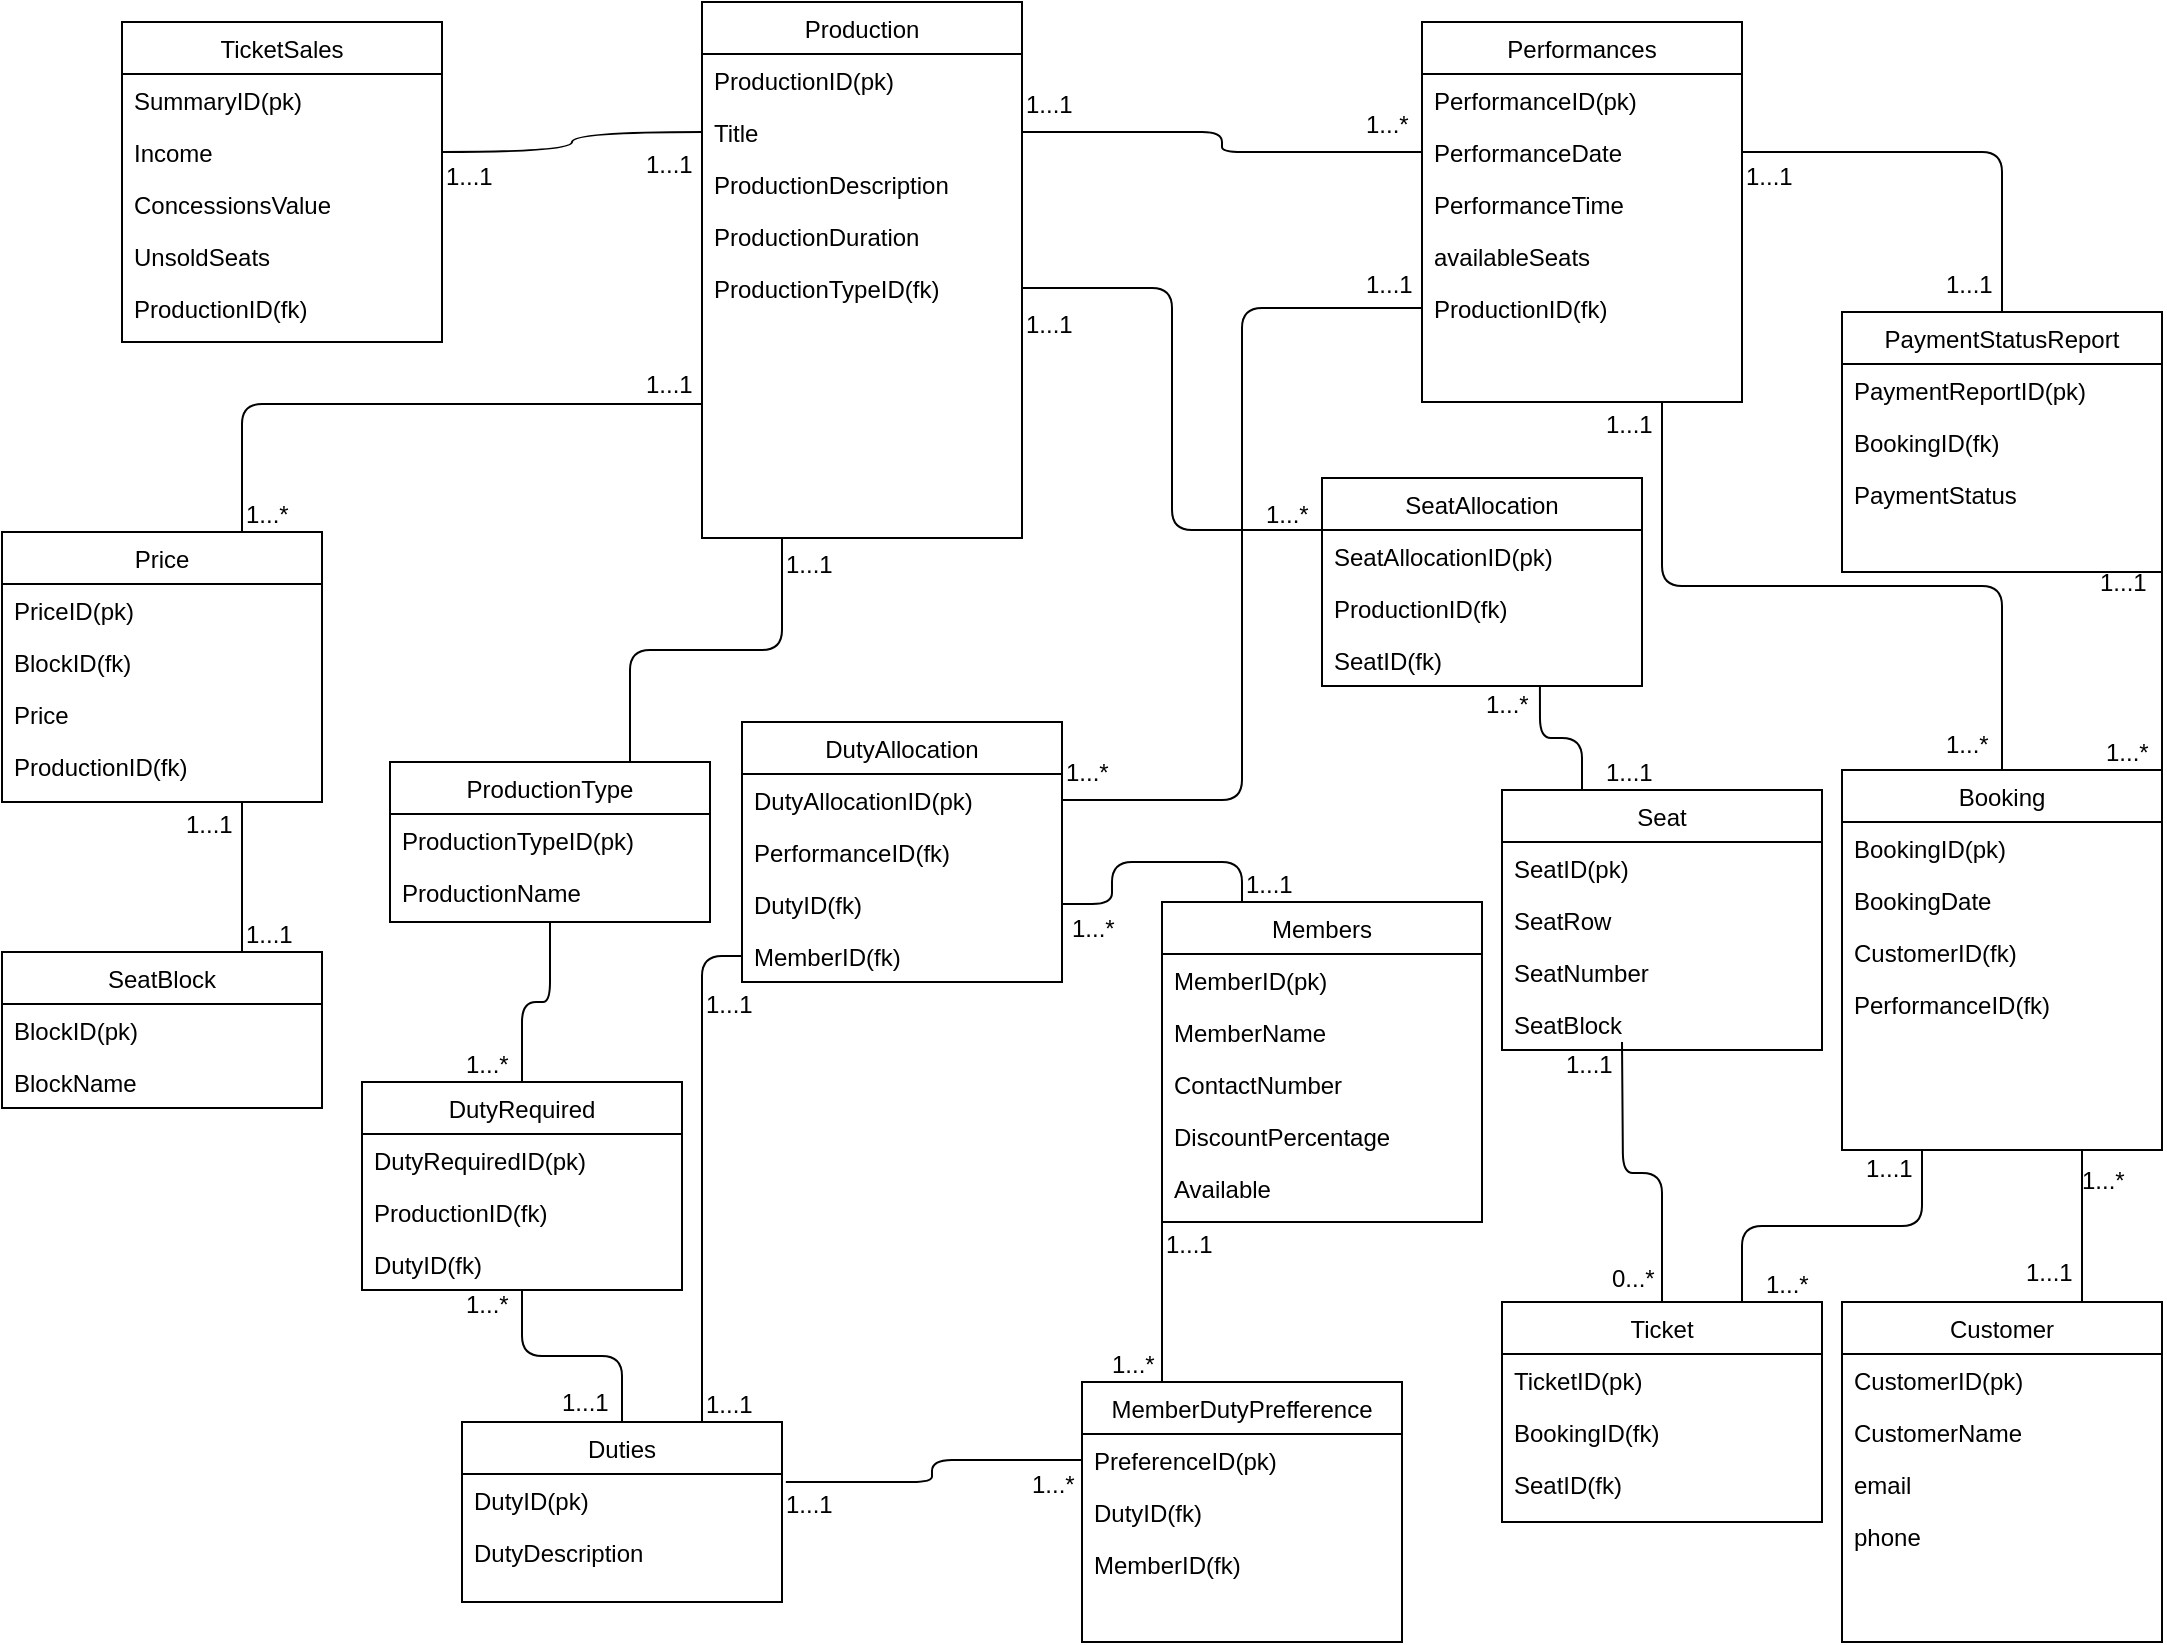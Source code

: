 <mxfile version="25.0.3">
  <diagram id="C5RBs43oDa-KdzZeNtuy" name="Page-1">
    <mxGraphModel dx="1426" dy="783" grid="1" gridSize="10" guides="1" tooltips="1" connect="1" arrows="1" fold="1" page="1" pageScale="1" pageWidth="827" pageHeight="1169" math="0" shadow="0">
      <root>
        <mxCell id="WIyWlLk6GJQsqaUBKTNV-0" />
        <mxCell id="WIyWlLk6GJQsqaUBKTNV-1" parent="WIyWlLk6GJQsqaUBKTNV-0" />
        <mxCell id="znNQXt6oiHb2Llr82gNU-51" value="Seat" style="swimlane;fontStyle=0;align=center;verticalAlign=top;childLayout=stackLayout;horizontal=1;startSize=26;horizontalStack=0;resizeParent=1;resizeLast=0;collapsible=1;marginBottom=0;rounded=0;shadow=0;strokeWidth=1;" parent="WIyWlLk6GJQsqaUBKTNV-1" vertex="1">
          <mxGeometry x="970" y="464" width="160" height="130" as="geometry">
            <mxRectangle x="130" y="380" width="160" height="26" as="alternateBounds" />
          </mxGeometry>
        </mxCell>
        <mxCell id="znNQXt6oiHb2Llr82gNU-52" value="SeatID(pk)" style="text;align=left;verticalAlign=top;spacingLeft=4;spacingRight=4;overflow=hidden;rotatable=0;points=[[0,0.5],[1,0.5]];portConstraint=eastwest;" parent="znNQXt6oiHb2Llr82gNU-51" vertex="1">
          <mxGeometry y="26" width="160" height="26" as="geometry" />
        </mxCell>
        <mxCell id="znNQXt6oiHb2Llr82gNU-53" value="SeatRow" style="text;align=left;verticalAlign=top;spacingLeft=4;spacingRight=4;overflow=hidden;rotatable=0;points=[[0,0.5],[1,0.5]];portConstraint=eastwest;rounded=0;shadow=0;html=0;" parent="znNQXt6oiHb2Llr82gNU-51" vertex="1">
          <mxGeometry y="52" width="160" height="26" as="geometry" />
        </mxCell>
        <mxCell id="znNQXt6oiHb2Llr82gNU-54" value="SeatNumber" style="text;align=left;verticalAlign=top;spacingLeft=4;spacingRight=4;overflow=hidden;rotatable=0;points=[[0,0.5],[1,0.5]];portConstraint=eastwest;rounded=0;shadow=0;html=0;" parent="znNQXt6oiHb2Llr82gNU-51" vertex="1">
          <mxGeometry y="78" width="160" height="26" as="geometry" />
        </mxCell>
        <mxCell id="FNTynwL7D7JjEhf0KSwz-165" value="SeatBlock" style="text;align=left;verticalAlign=top;spacingLeft=4;spacingRight=4;overflow=hidden;rotatable=0;points=[[0,0.5],[1,0.5]];portConstraint=eastwest;rounded=0;shadow=0;html=0;" parent="znNQXt6oiHb2Llr82gNU-51" vertex="1">
          <mxGeometry y="104" width="160" height="26" as="geometry" />
        </mxCell>
        <mxCell id="FNTynwL7D7JjEhf0KSwz-151" style="edgeStyle=orthogonalEdgeStyle;rounded=1;orthogonalLoop=1;jettySize=auto;html=1;exitX=1;exitY=0;exitDx=0;exitDy=0;entryX=1;entryY=1;entryDx=0;entryDy=0;curved=0;endArrow=none;endFill=0;" parent="WIyWlLk6GJQsqaUBKTNV-1" source="zkfFHV4jXpPFQw0GAbJ--13" target="FNTynwL7D7JjEhf0KSwz-131" edge="1">
          <mxGeometry relative="1" as="geometry" />
        </mxCell>
        <mxCell id="zkfFHV4jXpPFQw0GAbJ--13" value="Booking" style="swimlane;fontStyle=0;align=center;verticalAlign=top;childLayout=stackLayout;horizontal=1;startSize=26;horizontalStack=0;resizeParent=1;resizeLast=0;collapsible=1;marginBottom=0;rounded=0;shadow=0;strokeWidth=1;" parent="WIyWlLk6GJQsqaUBKTNV-1" vertex="1">
          <mxGeometry x="1140" y="454" width="160" height="190" as="geometry">
            <mxRectangle x="340" y="380" width="170" height="26" as="alternateBounds" />
          </mxGeometry>
        </mxCell>
        <mxCell id="zkfFHV4jXpPFQw0GAbJ--14" value="BookingID(pk)" style="text;align=left;verticalAlign=top;spacingLeft=4;spacingRight=4;overflow=hidden;rotatable=0;points=[[0,0.5],[1,0.5]];portConstraint=eastwest;" parent="zkfFHV4jXpPFQw0GAbJ--13" vertex="1">
          <mxGeometry y="26" width="160" height="26" as="geometry" />
        </mxCell>
        <mxCell id="znNQXt6oiHb2Llr82gNU-12" value="BookingDate" style="text;align=left;verticalAlign=top;spacingLeft=4;spacingRight=4;overflow=hidden;rotatable=0;points=[[0,0.5],[1,0.5]];portConstraint=eastwest;" parent="zkfFHV4jXpPFQw0GAbJ--13" vertex="1">
          <mxGeometry y="52" width="160" height="26" as="geometry" />
        </mxCell>
        <mxCell id="FNTynwL7D7JjEhf0KSwz-19" value="CustomerID(fk)" style="text;align=left;verticalAlign=top;spacingLeft=4;spacingRight=4;overflow=hidden;rotatable=0;points=[[0,0.5],[1,0.5]];portConstraint=eastwest;" parent="zkfFHV4jXpPFQw0GAbJ--13" vertex="1">
          <mxGeometry y="78" width="160" height="26" as="geometry" />
        </mxCell>
        <mxCell id="FNTynwL7D7JjEhf0KSwz-22" value="PerformanceID(fk)" style="text;align=left;verticalAlign=top;spacingLeft=4;spacingRight=4;overflow=hidden;rotatable=0;points=[[0,0.5],[1,0.5]];portConstraint=eastwest;" parent="zkfFHV4jXpPFQw0GAbJ--13" vertex="1">
          <mxGeometry y="104" width="160" height="26" as="geometry" />
        </mxCell>
        <mxCell id="zkfFHV4jXpPFQw0GAbJ--17" value="Production" style="swimlane;fontStyle=0;align=center;verticalAlign=top;childLayout=stackLayout;horizontal=1;startSize=26;horizontalStack=0;resizeParent=1;resizeLast=0;collapsible=1;marginBottom=0;rounded=0;shadow=0;strokeWidth=1;" parent="WIyWlLk6GJQsqaUBKTNV-1" vertex="1">
          <mxGeometry x="570" y="70" width="160" height="268" as="geometry">
            <mxRectangle x="550" y="140" width="160" height="26" as="alternateBounds" />
          </mxGeometry>
        </mxCell>
        <mxCell id="zkfFHV4jXpPFQw0GAbJ--18" value="ProductionID(pk)" style="text;align=left;verticalAlign=top;spacingLeft=4;spacingRight=4;overflow=hidden;rotatable=0;points=[[0,0.5],[1,0.5]];portConstraint=eastwest;" parent="zkfFHV4jXpPFQw0GAbJ--17" vertex="1">
          <mxGeometry y="26" width="160" height="26" as="geometry" />
        </mxCell>
        <mxCell id="zkfFHV4jXpPFQw0GAbJ--19" value="Title" style="text;align=left;verticalAlign=top;spacingLeft=4;spacingRight=4;overflow=hidden;rotatable=0;points=[[0,0.5],[1,0.5]];portConstraint=eastwest;rounded=0;shadow=0;html=0;" parent="zkfFHV4jXpPFQw0GAbJ--17" vertex="1">
          <mxGeometry y="52" width="160" height="26" as="geometry" />
        </mxCell>
        <mxCell id="zkfFHV4jXpPFQw0GAbJ--21" value="ProductionDescription" style="text;align=left;verticalAlign=top;spacingLeft=4;spacingRight=4;overflow=hidden;rotatable=0;points=[[0,0.5],[1,0.5]];portConstraint=eastwest;rounded=0;shadow=0;html=0;" parent="zkfFHV4jXpPFQw0GAbJ--17" vertex="1">
          <mxGeometry y="78" width="160" height="26" as="geometry" />
        </mxCell>
        <mxCell id="zkfFHV4jXpPFQw0GAbJ--22" value="ProductionDuration" style="text;align=left;verticalAlign=top;spacingLeft=4;spacingRight=4;overflow=hidden;rotatable=0;points=[[0,0.5],[1,0.5]];portConstraint=eastwest;rounded=0;shadow=0;html=0;" parent="zkfFHV4jXpPFQw0GAbJ--17" vertex="1">
          <mxGeometry y="104" width="160" height="26" as="geometry" />
        </mxCell>
        <mxCell id="ti9lxB1Ob0P78j63-BCw-30" value="ProductionTypeID(fk)" style="text;align=left;verticalAlign=top;spacingLeft=4;spacingRight=4;overflow=hidden;rotatable=0;points=[[0,0.5],[1,0.5]];portConstraint=eastwest;rounded=0;shadow=0;html=0;" parent="zkfFHV4jXpPFQw0GAbJ--17" vertex="1">
          <mxGeometry y="130" width="160" height="26" as="geometry" />
        </mxCell>
        <mxCell id="FNTynwL7D7JjEhf0KSwz-91" style="edgeStyle=orthogonalEdgeStyle;rounded=1;orthogonalLoop=1;jettySize=auto;html=1;exitX=0.75;exitY=1;exitDx=0;exitDy=0;entryX=0.5;entryY=0;entryDx=0;entryDy=0;curved=0;endArrow=none;endFill=0;" parent="WIyWlLk6GJQsqaUBKTNV-1" source="znNQXt6oiHb2Llr82gNU-1" target="zkfFHV4jXpPFQw0GAbJ--13" edge="1">
          <mxGeometry relative="1" as="geometry" />
        </mxCell>
        <mxCell id="znNQXt6oiHb2Llr82gNU-1" value="Performances" style="swimlane;fontStyle=0;align=center;verticalAlign=top;childLayout=stackLayout;horizontal=1;startSize=26;horizontalStack=0;resizeParent=1;resizeLast=0;collapsible=1;marginBottom=0;rounded=0;shadow=0;strokeWidth=1;" parent="WIyWlLk6GJQsqaUBKTNV-1" vertex="1">
          <mxGeometry x="930" y="80" width="160" height="190" as="geometry">
            <mxRectangle x="550" y="140" width="160" height="26" as="alternateBounds" />
          </mxGeometry>
        </mxCell>
        <mxCell id="znNQXt6oiHb2Llr82gNU-2" value="PerformanceID(pk)" style="text;align=left;verticalAlign=top;spacingLeft=4;spacingRight=4;overflow=hidden;rotatable=0;points=[[0,0.5],[1,0.5]];portConstraint=eastwest;" parent="znNQXt6oiHb2Llr82gNU-1" vertex="1">
          <mxGeometry y="26" width="160" height="26" as="geometry" />
        </mxCell>
        <mxCell id="znNQXt6oiHb2Llr82gNU-3" value="PerformanceDate" style="text;align=left;verticalAlign=top;spacingLeft=4;spacingRight=4;overflow=hidden;rotatable=0;points=[[0,0.5],[1,0.5]];portConstraint=eastwest;rounded=0;shadow=0;html=0;" parent="znNQXt6oiHb2Llr82gNU-1" vertex="1">
          <mxGeometry y="52" width="160" height="26" as="geometry" />
        </mxCell>
        <mxCell id="znNQXt6oiHb2Llr82gNU-4" value="PerformanceTime" style="text;align=left;verticalAlign=top;spacingLeft=4;spacingRight=4;overflow=hidden;rotatable=0;points=[[0,0.5],[1,0.5]];portConstraint=eastwest;rounded=0;shadow=0;html=0;" parent="znNQXt6oiHb2Llr82gNU-1" vertex="1">
          <mxGeometry y="78" width="160" height="26" as="geometry" />
        </mxCell>
        <mxCell id="znNQXt6oiHb2Llr82gNU-5" value="availableSeats" style="text;align=left;verticalAlign=top;spacingLeft=4;spacingRight=4;overflow=hidden;rotatable=0;points=[[0,0.5],[1,0.5]];portConstraint=eastwest;rounded=0;shadow=0;html=0;" parent="znNQXt6oiHb2Llr82gNU-1" vertex="1">
          <mxGeometry y="104" width="160" height="26" as="geometry" />
        </mxCell>
        <mxCell id="FNTynwL7D7JjEhf0KSwz-23" value="ProductionID(fk)" style="text;align=left;verticalAlign=top;spacingLeft=4;spacingRight=4;overflow=hidden;rotatable=0;points=[[0,0.5],[1,0.5]];portConstraint=eastwest;rounded=0;shadow=0;html=0;" parent="znNQXt6oiHb2Llr82gNU-1" vertex="1">
          <mxGeometry y="130" width="160" height="26" as="geometry" />
        </mxCell>
        <mxCell id="znNQXt6oiHb2Llr82gNU-46" style="edgeStyle=orthogonalEdgeStyle;rounded=1;orthogonalLoop=1;jettySize=auto;html=1;exitX=1;exitY=0.5;exitDx=0;exitDy=0;entryX=0;entryY=0.5;entryDx=0;entryDy=0;curved=0;shadow=0;endArrow=none;endFill=0;" parent="WIyWlLk6GJQsqaUBKTNV-1" source="zkfFHV4jXpPFQw0GAbJ--19" target="znNQXt6oiHb2Llr82gNU-3" edge="1">
          <mxGeometry relative="1" as="geometry" />
        </mxCell>
        <mxCell id="znNQXt6oiHb2Llr82gNU-47" value="1...1" style="resizable=0;align=left;verticalAlign=bottom;labelBackgroundColor=none;fontSize=12;" parent="WIyWlLk6GJQsqaUBKTNV-1" connectable="0" vertex="1">
          <mxGeometry x="730.0" y="129.996" as="geometry" />
        </mxCell>
        <mxCell id="znNQXt6oiHb2Llr82gNU-48" value="1...*" style="resizable=0;align=left;verticalAlign=bottom;labelBackgroundColor=none;fontSize=12;" parent="WIyWlLk6GJQsqaUBKTNV-1" connectable="0" vertex="1">
          <mxGeometry x="900.0" y="139.996" as="geometry" />
        </mxCell>
        <mxCell id="znNQXt6oiHb2Llr82gNU-65" value="1...*" style="resizable=0;align=left;verticalAlign=bottom;labelBackgroundColor=none;fontSize=12;" parent="WIyWlLk6GJQsqaUBKTNV-1" connectable="0" vertex="1">
          <mxGeometry x="1190" y="449.999" as="geometry" />
        </mxCell>
        <mxCell id="znNQXt6oiHb2Llr82gNU-66" value="1...1" style="resizable=0;align=left;verticalAlign=bottom;labelBackgroundColor=none;fontSize=12;" parent="WIyWlLk6GJQsqaUBKTNV-1" connectable="0" vertex="1">
          <mxGeometry x="1020" y="289.999" as="geometry" />
        </mxCell>
        <mxCell id="FNTynwL7D7JjEhf0KSwz-107" style="edgeStyle=orthogonalEdgeStyle;rounded=1;orthogonalLoop=1;jettySize=auto;html=1;exitX=0.5;exitY=0;exitDx=0;exitDy=0;entryX=0.5;entryY=1;entryDx=0;entryDy=0;curved=0;endArrow=none;endFill=0;" parent="WIyWlLk6GJQsqaUBKTNV-1" source="FNTynwL7D7JjEhf0KSwz-0" target="FNTynwL7D7JjEhf0KSwz-102" edge="1">
          <mxGeometry relative="1" as="geometry" />
        </mxCell>
        <mxCell id="ti9lxB1Ob0P78j63-BCw-43" style="edgeStyle=orthogonalEdgeStyle;rounded=1;orthogonalLoop=1;jettySize=auto;html=1;exitX=0.75;exitY=0;exitDx=0;exitDy=0;curved=0;endArrow=none;endFill=0;" parent="WIyWlLk6GJQsqaUBKTNV-1" source="FNTynwL7D7JjEhf0KSwz-0" target="FNTynwL7D7JjEhf0KSwz-128" edge="1">
          <mxGeometry relative="1" as="geometry" />
        </mxCell>
        <mxCell id="FNTynwL7D7JjEhf0KSwz-0" value="Duties" style="swimlane;fontStyle=0;align=center;verticalAlign=top;childLayout=stackLayout;horizontal=1;startSize=26;horizontalStack=0;resizeParent=1;resizeLast=0;collapsible=1;marginBottom=0;rounded=0;shadow=0;strokeWidth=1;" parent="WIyWlLk6GJQsqaUBKTNV-1" vertex="1">
          <mxGeometry x="450" y="780" width="160" height="90" as="geometry">
            <mxRectangle x="130" y="380" width="160" height="26" as="alternateBounds" />
          </mxGeometry>
        </mxCell>
        <mxCell id="FNTynwL7D7JjEhf0KSwz-1" value="DutyID(pk)" style="text;align=left;verticalAlign=top;spacingLeft=4;spacingRight=4;overflow=hidden;rotatable=0;points=[[0,0.5],[1,0.5]];portConstraint=eastwest;" parent="FNTynwL7D7JjEhf0KSwz-0" vertex="1">
          <mxGeometry y="26" width="160" height="26" as="geometry" />
        </mxCell>
        <mxCell id="FNTynwL7D7JjEhf0KSwz-2" value="DutyDescription" style="text;align=left;verticalAlign=top;spacingLeft=4;spacingRight=4;overflow=hidden;rotatable=0;points=[[0,0.5],[1,0.5]];portConstraint=eastwest;rounded=0;shadow=0;html=0;" parent="FNTynwL7D7JjEhf0KSwz-0" vertex="1">
          <mxGeometry y="52" width="160" height="26" as="geometry" />
        </mxCell>
        <mxCell id="FNTynwL7D7JjEhf0KSwz-8" value="TicketSales" style="swimlane;fontStyle=0;align=center;verticalAlign=top;childLayout=stackLayout;horizontal=1;startSize=26;horizontalStack=0;resizeParent=1;resizeLast=0;collapsible=1;marginBottom=0;rounded=0;shadow=0;strokeWidth=1;" parent="WIyWlLk6GJQsqaUBKTNV-1" vertex="1">
          <mxGeometry x="280" y="80" width="160" height="160" as="geometry">
            <mxRectangle x="130" y="380" width="160" height="26" as="alternateBounds" />
          </mxGeometry>
        </mxCell>
        <mxCell id="FNTynwL7D7JjEhf0KSwz-9" value="SummaryID(pk)" style="text;align=left;verticalAlign=top;spacingLeft=4;spacingRight=4;overflow=hidden;rotatable=0;points=[[0,0.5],[1,0.5]];portConstraint=eastwest;" parent="FNTynwL7D7JjEhf0KSwz-8" vertex="1">
          <mxGeometry y="26" width="160" height="26" as="geometry" />
        </mxCell>
        <mxCell id="FNTynwL7D7JjEhf0KSwz-10" value="Income" style="text;align=left;verticalAlign=top;spacingLeft=4;spacingRight=4;overflow=hidden;rotatable=0;points=[[0,0.5],[1,0.5]];portConstraint=eastwest;rounded=0;shadow=0;html=0;" parent="FNTynwL7D7JjEhf0KSwz-8" vertex="1">
          <mxGeometry y="52" width="160" height="26" as="geometry" />
        </mxCell>
        <mxCell id="FNTynwL7D7JjEhf0KSwz-11" value="ConcessionsValue" style="text;align=left;verticalAlign=top;spacingLeft=4;spacingRight=4;overflow=hidden;rotatable=0;points=[[0,0.5],[1,0.5]];portConstraint=eastwest;rounded=0;shadow=0;html=0;" parent="FNTynwL7D7JjEhf0KSwz-8" vertex="1">
          <mxGeometry y="78" width="160" height="26" as="geometry" />
        </mxCell>
        <mxCell id="FNTynwL7D7JjEhf0KSwz-12" value="UnsoldSeats" style="text;align=left;verticalAlign=top;spacingLeft=4;spacingRight=4;overflow=hidden;rotatable=0;points=[[0,0.5],[1,0.5]];portConstraint=eastwest;rounded=0;shadow=0;html=0;" parent="FNTynwL7D7JjEhf0KSwz-8" vertex="1">
          <mxGeometry y="104" width="160" height="26" as="geometry" />
        </mxCell>
        <mxCell id="ti9lxB1Ob0P78j63-BCw-27" value="ProductionID(fk)" style="text;align=left;verticalAlign=top;spacingLeft=4;spacingRight=4;overflow=hidden;rotatable=0;points=[[0,0.5],[1,0.5]];portConstraint=eastwest;rounded=0;shadow=0;html=0;" parent="FNTynwL7D7JjEhf0KSwz-8" vertex="1">
          <mxGeometry y="130" width="160" height="26" as="geometry" />
        </mxCell>
        <mxCell id="FNTynwL7D7JjEhf0KSwz-16" value="1...1" style="resizable=0;align=left;verticalAlign=bottom;labelBackgroundColor=none;fontSize=12;rotation=0;" parent="WIyWlLk6GJQsqaUBKTNV-1" connectable="0" vertex="1">
          <mxGeometry x="440" y="165.999" as="geometry" />
        </mxCell>
        <mxCell id="FNTynwL7D7JjEhf0KSwz-17" value="1...1" style="resizable=0;align=left;verticalAlign=bottom;labelBackgroundColor=none;fontSize=12;rotation=0;" parent="WIyWlLk6GJQsqaUBKTNV-1" connectable="0" vertex="1">
          <mxGeometry x="540" y="159.999" as="geometry" />
        </mxCell>
        <mxCell id="FNTynwL7D7JjEhf0KSwz-26" value="DutyAllocation" style="swimlane;fontStyle=0;align=center;verticalAlign=top;childLayout=stackLayout;horizontal=1;startSize=26;horizontalStack=0;resizeParent=1;resizeLast=0;collapsible=1;marginBottom=0;rounded=0;shadow=0;strokeWidth=1;" parent="WIyWlLk6GJQsqaUBKTNV-1" vertex="1">
          <mxGeometry x="590" y="430" width="160" height="130" as="geometry">
            <mxRectangle x="130" y="380" width="160" height="26" as="alternateBounds" />
          </mxGeometry>
        </mxCell>
        <mxCell id="FNTynwL7D7JjEhf0KSwz-27" value="DutyAllocationID(pk)" style="text;align=left;verticalAlign=top;spacingLeft=4;spacingRight=4;overflow=hidden;rotatable=0;points=[[0,0.5],[1,0.5]];portConstraint=eastwest;" parent="FNTynwL7D7JjEhf0KSwz-26" vertex="1">
          <mxGeometry y="26" width="160" height="26" as="geometry" />
        </mxCell>
        <mxCell id="FNTynwL7D7JjEhf0KSwz-28" value="PerformanceID(fk)" style="text;align=left;verticalAlign=top;spacingLeft=4;spacingRight=4;overflow=hidden;rotatable=0;points=[[0,0.5],[1,0.5]];portConstraint=eastwest;rounded=0;shadow=0;html=0;" parent="FNTynwL7D7JjEhf0KSwz-26" vertex="1">
          <mxGeometry y="52" width="160" height="26" as="geometry" />
        </mxCell>
        <mxCell id="FNTynwL7D7JjEhf0KSwz-31" value="DutyID(fk)" style="text;align=left;verticalAlign=top;spacingLeft=4;spacingRight=4;overflow=hidden;rotatable=0;points=[[0,0.5],[1,0.5]];portConstraint=eastwest;rounded=0;shadow=0;html=0;" parent="FNTynwL7D7JjEhf0KSwz-26" vertex="1">
          <mxGeometry y="78" width="160" height="26" as="geometry" />
        </mxCell>
        <mxCell id="FNTynwL7D7JjEhf0KSwz-128" value="MemberID(fk)" style="text;align=left;verticalAlign=top;spacingLeft=4;spacingRight=4;overflow=hidden;rotatable=0;points=[[0,0.5],[1,0.5]];portConstraint=eastwest;rounded=0;shadow=0;html=0;" parent="FNTynwL7D7JjEhf0KSwz-26" vertex="1">
          <mxGeometry y="104" width="160" height="26" as="geometry" />
        </mxCell>
        <mxCell id="FNTynwL7D7JjEhf0KSwz-35" value="1...*" style="resizable=0;align=left;verticalAlign=bottom;labelBackgroundColor=none;fontSize=12;" parent="WIyWlLk6GJQsqaUBKTNV-1" connectable="0" vertex="1">
          <mxGeometry x="750.0" y="463.996" as="geometry" />
        </mxCell>
        <mxCell id="FNTynwL7D7JjEhf0KSwz-36" value="1...1" style="resizable=0;align=left;verticalAlign=bottom;labelBackgroundColor=none;fontSize=12;" parent="WIyWlLk6GJQsqaUBKTNV-1" connectable="0" vertex="1">
          <mxGeometry x="900" y="219.999" as="geometry" />
        </mxCell>
        <mxCell id="FNTynwL7D7JjEhf0KSwz-37" value="1...*" style="resizable=0;align=left;verticalAlign=bottom;labelBackgroundColor=none;fontSize=12;" parent="WIyWlLk6GJQsqaUBKTNV-1" connectable="0" vertex="1">
          <mxGeometry x="730.0" y="411.996" as="geometry">
            <mxPoint x="23" y="130" as="offset" />
          </mxGeometry>
        </mxCell>
        <mxCell id="FNTynwL7D7JjEhf0KSwz-38" value="1...1" style="resizable=0;align=left;verticalAlign=bottom;labelBackgroundColor=none;fontSize=12;" parent="WIyWlLk6GJQsqaUBKTNV-1" connectable="0" vertex="1">
          <mxGeometry x="840" y="519.999" as="geometry" />
        </mxCell>
        <mxCell id="FNTynwL7D7JjEhf0KSwz-40" value="1...1" style="resizable=0;align=left;verticalAlign=bottom;labelBackgroundColor=none;fontSize=12;" parent="WIyWlLk6GJQsqaUBKTNV-1" connectable="0" vertex="1">
          <mxGeometry x="570" y="779.999" as="geometry" />
        </mxCell>
        <mxCell id="ti9lxB1Ob0P78j63-BCw-41" style="edgeStyle=orthogonalEdgeStyle;rounded=1;orthogonalLoop=1;jettySize=auto;html=1;exitX=0.25;exitY=0;exitDx=0;exitDy=0;entryX=1;entryY=0.5;entryDx=0;entryDy=0;curved=0;endArrow=none;endFill=0;" parent="WIyWlLk6GJQsqaUBKTNV-1" source="FNTynwL7D7JjEhf0KSwz-43" target="FNTynwL7D7JjEhf0KSwz-31" edge="1">
          <mxGeometry relative="1" as="geometry" />
        </mxCell>
        <mxCell id="FNTynwL7D7JjEhf0KSwz-43" value="Members" style="swimlane;fontStyle=0;align=center;verticalAlign=top;childLayout=stackLayout;horizontal=1;startSize=26;horizontalStack=0;resizeParent=1;resizeLast=0;collapsible=1;marginBottom=0;rounded=0;shadow=0;strokeWidth=1;" parent="WIyWlLk6GJQsqaUBKTNV-1" vertex="1">
          <mxGeometry x="800" y="520" width="160" height="160" as="geometry">
            <mxRectangle x="130" y="380" width="160" height="26" as="alternateBounds" />
          </mxGeometry>
        </mxCell>
        <mxCell id="FNTynwL7D7JjEhf0KSwz-44" value="MemberID(pk)" style="text;align=left;verticalAlign=top;spacingLeft=4;spacingRight=4;overflow=hidden;rotatable=0;points=[[0,0.5],[1,0.5]];portConstraint=eastwest;" parent="FNTynwL7D7JjEhf0KSwz-43" vertex="1">
          <mxGeometry y="26" width="160" height="26" as="geometry" />
        </mxCell>
        <mxCell id="FNTynwL7D7JjEhf0KSwz-45" value="MemberName" style="text;align=left;verticalAlign=top;spacingLeft=4;spacingRight=4;overflow=hidden;rotatable=0;points=[[0,0.5],[1,0.5]];portConstraint=eastwest;rounded=0;shadow=0;html=0;" parent="FNTynwL7D7JjEhf0KSwz-43" vertex="1">
          <mxGeometry y="52" width="160" height="26" as="geometry" />
        </mxCell>
        <mxCell id="FNTynwL7D7JjEhf0KSwz-46" value="ContactNumber" style="text;align=left;verticalAlign=top;spacingLeft=4;spacingRight=4;overflow=hidden;rotatable=0;points=[[0,0.5],[1,0.5]];portConstraint=eastwest;rounded=0;shadow=0;html=0;" parent="FNTynwL7D7JjEhf0KSwz-43" vertex="1">
          <mxGeometry y="78" width="160" height="26" as="geometry" />
        </mxCell>
        <mxCell id="FNTynwL7D7JjEhf0KSwz-47" value="DiscountPercentage" style="text;align=left;verticalAlign=top;spacingLeft=4;spacingRight=4;overflow=hidden;rotatable=0;points=[[0,0.5],[1,0.5]];portConstraint=eastwest;rounded=0;shadow=0;html=0;" parent="FNTynwL7D7JjEhf0KSwz-43" vertex="1">
          <mxGeometry y="104" width="160" height="26" as="geometry" />
        </mxCell>
        <mxCell id="ti9lxB1Ob0P78j63-BCw-45" value="Available" style="text;align=left;verticalAlign=top;spacingLeft=4;spacingRight=4;overflow=hidden;rotatable=0;points=[[0,0.5],[1,0.5]];portConstraint=eastwest;rounded=0;shadow=0;html=0;" parent="FNTynwL7D7JjEhf0KSwz-43" vertex="1">
          <mxGeometry y="130" width="160" height="26" as="geometry" />
        </mxCell>
        <mxCell id="ti9lxB1Ob0P78j63-BCw-31" style="edgeStyle=orthogonalEdgeStyle;rounded=0;orthogonalLoop=1;jettySize=auto;html=1;exitX=0.75;exitY=0;exitDx=0;exitDy=0;entryX=0.75;entryY=1;entryDx=0;entryDy=0;endArrow=none;endFill=0;" parent="WIyWlLk6GJQsqaUBKTNV-1" source="FNTynwL7D7JjEhf0KSwz-49" target="zkfFHV4jXpPFQw0GAbJ--13" edge="1">
          <mxGeometry relative="1" as="geometry" />
        </mxCell>
        <mxCell id="FNTynwL7D7JjEhf0KSwz-49" value="Customer" style="swimlane;fontStyle=0;align=center;verticalAlign=top;childLayout=stackLayout;horizontal=1;startSize=26;horizontalStack=0;resizeParent=1;resizeLast=0;collapsible=1;marginBottom=0;rounded=0;shadow=0;strokeWidth=1;" parent="WIyWlLk6GJQsqaUBKTNV-1" vertex="1">
          <mxGeometry x="1140" y="720" width="160" height="170" as="geometry">
            <mxRectangle x="130" y="380" width="160" height="26" as="alternateBounds" />
          </mxGeometry>
        </mxCell>
        <mxCell id="FNTynwL7D7JjEhf0KSwz-50" value="CustomerID(pk)" style="text;align=left;verticalAlign=top;spacingLeft=4;spacingRight=4;overflow=hidden;rotatable=0;points=[[0,0.5],[1,0.5]];portConstraint=eastwest;" parent="FNTynwL7D7JjEhf0KSwz-49" vertex="1">
          <mxGeometry y="26" width="160" height="26" as="geometry" />
        </mxCell>
        <mxCell id="FNTynwL7D7JjEhf0KSwz-51" value="CustomerName" style="text;align=left;verticalAlign=top;spacingLeft=4;spacingRight=4;overflow=hidden;rotatable=0;points=[[0,0.5],[1,0.5]];portConstraint=eastwest;rounded=0;shadow=0;html=0;" parent="FNTynwL7D7JjEhf0KSwz-49" vertex="1">
          <mxGeometry y="52" width="160" height="26" as="geometry" />
        </mxCell>
        <mxCell id="FNTynwL7D7JjEhf0KSwz-52" value="email" style="text;align=left;verticalAlign=top;spacingLeft=4;spacingRight=4;overflow=hidden;rotatable=0;points=[[0,0.5],[1,0.5]];portConstraint=eastwest;rounded=0;shadow=0;html=0;" parent="FNTynwL7D7JjEhf0KSwz-49" vertex="1">
          <mxGeometry y="78" width="160" height="26" as="geometry" />
        </mxCell>
        <mxCell id="FNTynwL7D7JjEhf0KSwz-53" value="phone" style="text;align=left;verticalAlign=top;spacingLeft=4;spacingRight=4;overflow=hidden;rotatable=0;points=[[0,0.5],[1,0.5]];portConstraint=eastwest;rounded=0;shadow=0;html=0;" parent="FNTynwL7D7JjEhf0KSwz-49" vertex="1">
          <mxGeometry y="104" width="160" height="26" as="geometry" />
        </mxCell>
        <mxCell id="ti9lxB1Ob0P78j63-BCw-34" style="edgeStyle=orthogonalEdgeStyle;rounded=1;orthogonalLoop=1;jettySize=auto;html=1;exitX=0.5;exitY=0;exitDx=0;exitDy=0;curved=0;endArrow=none;endFill=0;" parent="WIyWlLk6GJQsqaUBKTNV-1" source="FNTynwL7D7JjEhf0KSwz-56" edge="1">
          <mxGeometry relative="1" as="geometry">
            <mxPoint x="1030" y="590" as="targetPoint" />
          </mxGeometry>
        </mxCell>
        <mxCell id="ti9lxB1Ob0P78j63-BCw-35" style="edgeStyle=orthogonalEdgeStyle;rounded=1;orthogonalLoop=1;jettySize=auto;html=1;exitX=0.75;exitY=0;exitDx=0;exitDy=0;entryX=0.25;entryY=1;entryDx=0;entryDy=0;curved=0;endArrow=none;endFill=0;" parent="WIyWlLk6GJQsqaUBKTNV-1" source="FNTynwL7D7JjEhf0KSwz-56" target="zkfFHV4jXpPFQw0GAbJ--13" edge="1">
          <mxGeometry relative="1" as="geometry" />
        </mxCell>
        <mxCell id="FNTynwL7D7JjEhf0KSwz-56" value="Ticket" style="swimlane;fontStyle=0;align=center;verticalAlign=top;childLayout=stackLayout;horizontal=1;startSize=26;horizontalStack=0;resizeParent=1;resizeLast=0;collapsible=1;marginBottom=0;rounded=0;shadow=0;strokeWidth=1;" parent="WIyWlLk6GJQsqaUBKTNV-1" vertex="1">
          <mxGeometry x="970" y="720" width="160" height="110" as="geometry">
            <mxRectangle x="130" y="380" width="160" height="26" as="alternateBounds" />
          </mxGeometry>
        </mxCell>
        <mxCell id="FNTynwL7D7JjEhf0KSwz-57" value="TicketID(pk)" style="text;align=left;verticalAlign=top;spacingLeft=4;spacingRight=4;overflow=hidden;rotatable=0;points=[[0,0.5],[1,0.5]];portConstraint=eastwest;" parent="FNTynwL7D7JjEhf0KSwz-56" vertex="1">
          <mxGeometry y="26" width="160" height="26" as="geometry" />
        </mxCell>
        <mxCell id="FNTynwL7D7JjEhf0KSwz-58" value="BookingID(fk)" style="text;align=left;verticalAlign=top;spacingLeft=4;spacingRight=4;overflow=hidden;rotatable=0;points=[[0,0.5],[1,0.5]];portConstraint=eastwest;rounded=0;shadow=0;html=0;" parent="FNTynwL7D7JjEhf0KSwz-56" vertex="1">
          <mxGeometry y="52" width="160" height="26" as="geometry" />
        </mxCell>
        <mxCell id="FNTynwL7D7JjEhf0KSwz-59" value="SeatID(fk)" style="text;align=left;verticalAlign=top;spacingLeft=4;spacingRight=4;overflow=hidden;rotatable=0;points=[[0,0.5],[1,0.5]];portConstraint=eastwest;rounded=0;shadow=0;html=0;" parent="FNTynwL7D7JjEhf0KSwz-56" vertex="1">
          <mxGeometry y="78" width="160" height="26" as="geometry" />
        </mxCell>
        <mxCell id="FNTynwL7D7JjEhf0KSwz-67" value="1...1" style="resizable=0;align=left;verticalAlign=bottom;labelBackgroundColor=none;fontSize=12;" parent="WIyWlLk6GJQsqaUBKTNV-1" connectable="0" vertex="1">
          <mxGeometry x="1230" y="713.999" as="geometry" />
        </mxCell>
        <mxCell id="FNTynwL7D7JjEhf0KSwz-97" value="1...*" style="resizable=0;align=left;verticalAlign=bottom;labelBackgroundColor=none;fontSize=12;" parent="WIyWlLk6GJQsqaUBKTNV-1" connectable="0" vertex="1">
          <mxGeometry x="850" y="334.999" as="geometry" />
        </mxCell>
        <mxCell id="FNTynwL7D7JjEhf0KSwz-98" value="1...*" style="resizable=0;align=left;verticalAlign=bottom;labelBackgroundColor=none;fontSize=12;" parent="WIyWlLk6GJQsqaUBKTNV-1" connectable="0" vertex="1">
          <mxGeometry x="960" y="429.999" as="geometry" />
        </mxCell>
        <mxCell id="ti9lxB1Ob0P78j63-BCw-26" style="edgeStyle=orthogonalEdgeStyle;rounded=1;orthogonalLoop=1;jettySize=auto;html=1;exitX=0.5;exitY=0;exitDx=0;exitDy=0;curved=0;endArrow=none;endFill=0;" parent="WIyWlLk6GJQsqaUBKTNV-1" source="FNTynwL7D7JjEhf0KSwz-102" target="ti9lxB1Ob0P78j63-BCw-21" edge="1">
          <mxGeometry relative="1" as="geometry">
            <Array as="points">
              <mxPoint x="480" y="570" />
              <mxPoint x="494" y="570" />
            </Array>
          </mxGeometry>
        </mxCell>
        <mxCell id="FNTynwL7D7JjEhf0KSwz-102" value="DutyRequired" style="swimlane;fontStyle=0;align=center;verticalAlign=top;childLayout=stackLayout;horizontal=1;startSize=26;horizontalStack=0;resizeParent=1;resizeLast=0;collapsible=1;marginBottom=0;rounded=0;shadow=0;strokeWidth=1;" parent="WIyWlLk6GJQsqaUBKTNV-1" vertex="1">
          <mxGeometry x="400" y="610" width="160" height="104" as="geometry">
            <mxRectangle x="130" y="380" width="160" height="26" as="alternateBounds" />
          </mxGeometry>
        </mxCell>
        <mxCell id="FNTynwL7D7JjEhf0KSwz-103" value="DutyRequiredID(pk)" style="text;align=left;verticalAlign=top;spacingLeft=4;spacingRight=4;overflow=hidden;rotatable=0;points=[[0,0.5],[1,0.5]];portConstraint=eastwest;" parent="FNTynwL7D7JjEhf0KSwz-102" vertex="1">
          <mxGeometry y="26" width="160" height="26" as="geometry" />
        </mxCell>
        <mxCell id="FNTynwL7D7JjEhf0KSwz-104" value="ProductionID(fk)" style="text;align=left;verticalAlign=top;spacingLeft=4;spacingRight=4;overflow=hidden;rotatable=0;points=[[0,0.5],[1,0.5]];portConstraint=eastwest;rounded=0;shadow=0;html=0;" parent="FNTynwL7D7JjEhf0KSwz-102" vertex="1">
          <mxGeometry y="52" width="160" height="26" as="geometry" />
        </mxCell>
        <mxCell id="FNTynwL7D7JjEhf0KSwz-121" value="DutyID(fk)" style="text;align=left;verticalAlign=top;spacingLeft=4;spacingRight=4;overflow=hidden;rotatable=0;points=[[0,0.5],[1,0.5]];portConstraint=eastwest;rounded=0;shadow=0;html=0;" parent="FNTynwL7D7JjEhf0KSwz-102" vertex="1">
          <mxGeometry y="78" width="160" height="26" as="geometry" />
        </mxCell>
        <mxCell id="ti9lxB1Ob0P78j63-BCw-38" style="edgeStyle=orthogonalEdgeStyle;rounded=1;orthogonalLoop=1;jettySize=auto;html=1;exitX=0;exitY=0.25;exitDx=0;exitDy=0;entryX=1;entryY=0.5;entryDx=0;entryDy=0;endArrow=none;endFill=0;curved=0;" parent="WIyWlLk6GJQsqaUBKTNV-1" source="FNTynwL7D7JjEhf0KSwz-111" target="ti9lxB1Ob0P78j63-BCw-30" edge="1">
          <mxGeometry relative="1" as="geometry" />
        </mxCell>
        <mxCell id="FNTynwL7D7JjEhf0KSwz-111" value="SeatAllocation" style="swimlane;fontStyle=0;align=center;verticalAlign=top;childLayout=stackLayout;horizontal=1;startSize=26;horizontalStack=0;resizeParent=1;resizeLast=0;collapsible=1;marginBottom=0;rounded=0;shadow=0;strokeWidth=1;" parent="WIyWlLk6GJQsqaUBKTNV-1" vertex="1">
          <mxGeometry x="880" y="308" width="160" height="104" as="geometry">
            <mxRectangle x="130" y="380" width="160" height="26" as="alternateBounds" />
          </mxGeometry>
        </mxCell>
        <mxCell id="FNTynwL7D7JjEhf0KSwz-112" value="SeatAllocationID(pk)" style="text;align=left;verticalAlign=top;spacingLeft=4;spacingRight=4;overflow=hidden;rotatable=0;points=[[0,0.5],[1,0.5]];portConstraint=eastwest;" parent="FNTynwL7D7JjEhf0KSwz-111" vertex="1">
          <mxGeometry y="26" width="160" height="26" as="geometry" />
        </mxCell>
        <mxCell id="FNTynwL7D7JjEhf0KSwz-113" value="ProductionID(fk)" style="text;align=left;verticalAlign=top;spacingLeft=4;spacingRight=4;overflow=hidden;rotatable=0;points=[[0,0.5],[1,0.5]];portConstraint=eastwest;rounded=0;shadow=0;html=0;" parent="FNTynwL7D7JjEhf0KSwz-111" vertex="1">
          <mxGeometry y="52" width="160" height="26" as="geometry" />
        </mxCell>
        <mxCell id="FNTynwL7D7JjEhf0KSwz-118" value="SeatID(fk)" style="text;align=left;verticalAlign=top;spacingLeft=4;spacingRight=4;overflow=hidden;rotatable=0;points=[[0,0.5],[1,0.5]];portConstraint=eastwest;" parent="FNTynwL7D7JjEhf0KSwz-111" vertex="1">
          <mxGeometry y="78" width="160" height="26" as="geometry" />
        </mxCell>
        <mxCell id="FNTynwL7D7JjEhf0KSwz-119" value="1...1" style="resizable=0;align=left;verticalAlign=bottom;labelBackgroundColor=none;fontSize=12;" parent="WIyWlLk6GJQsqaUBKTNV-1" connectable="0" vertex="1">
          <mxGeometry x="730.0" y="239.996" as="geometry" />
        </mxCell>
        <mxCell id="FNTynwL7D7JjEhf0KSwz-120" value="1...1" style="resizable=0;align=left;verticalAlign=bottom;labelBackgroundColor=none;fontSize=12;" parent="WIyWlLk6GJQsqaUBKTNV-1" connectable="0" vertex="1">
          <mxGeometry x="1020.0" y="463.996" as="geometry" />
        </mxCell>
        <mxCell id="FNTynwL7D7JjEhf0KSwz-131" value="PaymentStatusReport" style="swimlane;fontStyle=0;align=center;verticalAlign=top;childLayout=stackLayout;horizontal=1;startSize=26;horizontalStack=0;resizeParent=1;resizeLast=0;collapsible=1;marginBottom=0;rounded=0;shadow=0;strokeWidth=1;" parent="WIyWlLk6GJQsqaUBKTNV-1" vertex="1">
          <mxGeometry x="1140" y="225" width="160" height="130" as="geometry">
            <mxRectangle x="130" y="380" width="160" height="26" as="alternateBounds" />
          </mxGeometry>
        </mxCell>
        <mxCell id="FNTynwL7D7JjEhf0KSwz-132" value="PaymentReportID(pk)" style="text;align=left;verticalAlign=top;spacingLeft=4;spacingRight=4;overflow=hidden;rotatable=0;points=[[0,0.5],[1,0.5]];portConstraint=eastwest;" parent="FNTynwL7D7JjEhf0KSwz-131" vertex="1">
          <mxGeometry y="26" width="160" height="26" as="geometry" />
        </mxCell>
        <mxCell id="FNTynwL7D7JjEhf0KSwz-133" value="BookingID(fk)" style="text;align=left;verticalAlign=top;spacingLeft=4;spacingRight=4;overflow=hidden;rotatable=0;points=[[0,0.5],[1,0.5]];portConstraint=eastwest;rounded=0;shadow=0;html=0;" parent="FNTynwL7D7JjEhf0KSwz-131" vertex="1">
          <mxGeometry y="52" width="160" height="26" as="geometry" />
        </mxCell>
        <mxCell id="FNTynwL7D7JjEhf0KSwz-135" value="PaymentStatus" style="text;align=left;verticalAlign=top;spacingLeft=4;spacingRight=4;overflow=hidden;rotatable=0;points=[[0,0.5],[1,0.5]];portConstraint=eastwest;rounded=0;shadow=0;html=0;" parent="FNTynwL7D7JjEhf0KSwz-131" vertex="1">
          <mxGeometry y="78" width="160" height="26" as="geometry" />
        </mxCell>
        <mxCell id="FNTynwL7D7JjEhf0KSwz-137" style="edgeStyle=orthogonalEdgeStyle;rounded=1;orthogonalLoop=1;jettySize=auto;html=1;exitX=1;exitY=0.5;exitDx=0;exitDy=0;curved=0;endArrow=none;endFill=0;" parent="WIyWlLk6GJQsqaUBKTNV-1" source="znNQXt6oiHb2Llr82gNU-3" target="FNTynwL7D7JjEhf0KSwz-131" edge="1">
          <mxGeometry relative="1" as="geometry" />
        </mxCell>
        <mxCell id="FNTynwL7D7JjEhf0KSwz-141" value="" style="resizable=0;align=left;verticalAlign=bottom;labelBackgroundColor=none;fontSize=12;" parent="WIyWlLk6GJQsqaUBKTNV-1" connectable="0" vertex="1">
          <mxGeometry x="840" y="609.999" as="geometry">
            <mxPoint x="211" y="185" as="offset" />
          </mxGeometry>
        </mxCell>
        <mxCell id="FNTynwL7D7JjEhf0KSwz-143" value="1...*" style="resizable=0;align=left;verticalAlign=bottom;labelBackgroundColor=none;fontSize=12;" parent="WIyWlLk6GJQsqaUBKTNV-1" connectable="0" vertex="1">
          <mxGeometry x="450.0" y="609.996" as="geometry" />
        </mxCell>
        <mxCell id="FNTynwL7D7JjEhf0KSwz-144" value="1...*" style="resizable=0;align=left;verticalAlign=bottom;labelBackgroundColor=none;fontSize=12;" parent="WIyWlLk6GJQsqaUBKTNV-1" connectable="0" vertex="1">
          <mxGeometry x="450.0" y="729.996" as="geometry" />
        </mxCell>
        <mxCell id="FNTynwL7D7JjEhf0KSwz-145" value="1...1" style="resizable=0;align=left;verticalAlign=bottom;labelBackgroundColor=none;fontSize=12;" parent="WIyWlLk6GJQsqaUBKTNV-1" connectable="0" vertex="1">
          <mxGeometry x="610" y="359.999" as="geometry" />
        </mxCell>
        <mxCell id="FNTynwL7D7JjEhf0KSwz-146" value="1...1" style="resizable=0;align=left;verticalAlign=bottom;labelBackgroundColor=none;fontSize=12;" parent="WIyWlLk6GJQsqaUBKTNV-1" connectable="0" vertex="1">
          <mxGeometry x="1010" y="599.999" as="geometry">
            <mxPoint x="-512" y="179" as="offset" />
          </mxGeometry>
        </mxCell>
        <mxCell id="FNTynwL7D7JjEhf0KSwz-147" value="1...1" style="resizable=0;align=left;verticalAlign=bottom;labelBackgroundColor=none;fontSize=12;" parent="WIyWlLk6GJQsqaUBKTNV-1" connectable="0" vertex="1">
          <mxGeometry x="1090" y="165.999" as="geometry" />
        </mxCell>
        <mxCell id="FNTynwL7D7JjEhf0KSwz-148" value="1...1" style="resizable=0;align=left;verticalAlign=bottom;labelBackgroundColor=none;fontSize=12;" parent="WIyWlLk6GJQsqaUBKTNV-1" connectable="0" vertex="1">
          <mxGeometry x="1190" y="219.999" as="geometry" />
        </mxCell>
        <mxCell id="FNTynwL7D7JjEhf0KSwz-149" value="1...*" style="resizable=0;align=left;verticalAlign=bottom;labelBackgroundColor=none;fontSize=12;" parent="WIyWlLk6GJQsqaUBKTNV-1" connectable="0" vertex="1">
          <mxGeometry x="1270" y="453.999" as="geometry" />
        </mxCell>
        <mxCell id="FNTynwL7D7JjEhf0KSwz-150" value="1...1" style="resizable=0;align=left;verticalAlign=bottom;labelBackgroundColor=none;fontSize=12;" parent="WIyWlLk6GJQsqaUBKTNV-1" connectable="0" vertex="1">
          <mxGeometry x="1100" y="321.999" as="geometry">
            <mxPoint x="167" y="47" as="offset" />
          </mxGeometry>
        </mxCell>
        <mxCell id="FNTynwL7D7JjEhf0KSwz-153" value="1...*" style="resizable=0;align=left;verticalAlign=bottom;labelBackgroundColor=none;fontSize=12;" parent="WIyWlLk6GJQsqaUBKTNV-1" connectable="0" vertex="1">
          <mxGeometry x="1230" y="463.999" as="geometry">
            <mxPoint x="28" y="204" as="offset" />
          </mxGeometry>
        </mxCell>
        <mxCell id="FNTynwL7D7JjEhf0KSwz-156" value="0...*" style="resizable=0;align=left;verticalAlign=bottom;labelBackgroundColor=none;fontSize=12;" parent="WIyWlLk6GJQsqaUBKTNV-1" connectable="0" vertex="1">
          <mxGeometry x="860" y="559.999" as="geometry">
            <mxPoint x="163" y="157" as="offset" />
          </mxGeometry>
        </mxCell>
        <mxCell id="FNTynwL7D7JjEhf0KSwz-157" value="1...1" style="resizable=0;align=left;verticalAlign=bottom;labelBackgroundColor=none;fontSize=12;" parent="WIyWlLk6GJQsqaUBKTNV-1" connectable="0" vertex="1">
          <mxGeometry x="1000.0" y="609.996" as="geometry" />
        </mxCell>
        <mxCell id="FNTynwL7D7JjEhf0KSwz-158" value="1...*" style="resizable=0;align=left;verticalAlign=bottom;labelBackgroundColor=none;fontSize=12;" parent="WIyWlLk6GJQsqaUBKTNV-1" connectable="0" vertex="1">
          <mxGeometry x="1100" y="719.999" as="geometry" />
        </mxCell>
        <mxCell id="FNTynwL7D7JjEhf0KSwz-159" value="1...1" style="resizable=0;align=left;verticalAlign=bottom;labelBackgroundColor=none;fontSize=12;" parent="WIyWlLk6GJQsqaUBKTNV-1" connectable="0" vertex="1">
          <mxGeometry x="1150.0" y="661.996" as="geometry" />
        </mxCell>
        <mxCell id="ti9lxB1Ob0P78j63-BCw-58" style="edgeStyle=orthogonalEdgeStyle;rounded=1;orthogonalLoop=1;jettySize=auto;html=1;exitX=0.75;exitY=0;exitDx=0;exitDy=0;entryX=0;entryY=0.75;entryDx=0;entryDy=0;curved=0;endArrow=none;endFill=0;" parent="WIyWlLk6GJQsqaUBKTNV-1" source="ti9lxB1Ob0P78j63-BCw-0" target="zkfFHV4jXpPFQw0GAbJ--17" edge="1">
          <mxGeometry relative="1" as="geometry" />
        </mxCell>
        <mxCell id="ti9lxB1Ob0P78j63-BCw-0" value="Price" style="swimlane;fontStyle=0;align=center;verticalAlign=top;childLayout=stackLayout;horizontal=1;startSize=26;horizontalStack=0;resizeParent=1;resizeLast=0;collapsible=1;marginBottom=0;rounded=0;shadow=0;strokeWidth=1;" parent="WIyWlLk6GJQsqaUBKTNV-1" vertex="1">
          <mxGeometry x="220" y="335" width="160" height="135" as="geometry">
            <mxRectangle x="130" y="380" width="160" height="26" as="alternateBounds" />
          </mxGeometry>
        </mxCell>
        <mxCell id="ti9lxB1Ob0P78j63-BCw-1" value="PriceID(pk)" style="text;align=left;verticalAlign=top;spacingLeft=4;spacingRight=4;overflow=hidden;rotatable=0;points=[[0,0.5],[1,0.5]];portConstraint=eastwest;" parent="ti9lxB1Ob0P78j63-BCw-0" vertex="1">
          <mxGeometry y="26" width="160" height="26" as="geometry" />
        </mxCell>
        <mxCell id="ti9lxB1Ob0P78j63-BCw-2" value="BlockID(fk)" style="text;align=left;verticalAlign=top;spacingLeft=4;spacingRight=4;overflow=hidden;rotatable=0;points=[[0,0.5],[1,0.5]];portConstraint=eastwest;rounded=0;shadow=0;html=0;" parent="ti9lxB1Ob0P78j63-BCw-0" vertex="1">
          <mxGeometry y="52" width="160" height="26" as="geometry" />
        </mxCell>
        <mxCell id="ti9lxB1Ob0P78j63-BCw-3" value="Price" style="text;align=left;verticalAlign=top;spacingLeft=4;spacingRight=4;overflow=hidden;rotatable=0;points=[[0,0.5],[1,0.5]];portConstraint=eastwest;rounded=0;shadow=0;html=0;" parent="ti9lxB1Ob0P78j63-BCw-0" vertex="1">
          <mxGeometry y="78" width="160" height="26" as="geometry" />
        </mxCell>
        <mxCell id="ti9lxB1Ob0P78j63-BCw-59" value="ProductionID(fk)" style="text;align=left;verticalAlign=top;spacingLeft=4;spacingRight=4;overflow=hidden;rotatable=0;points=[[0,0.5],[1,0.5]];portConstraint=eastwest;" parent="ti9lxB1Ob0P78j63-BCw-0" vertex="1">
          <mxGeometry y="104" width="160" height="26" as="geometry" />
        </mxCell>
        <mxCell id="ti9lxB1Ob0P78j63-BCw-9" style="edgeStyle=orthogonalEdgeStyle;rounded=1;orthogonalLoop=1;jettySize=auto;html=1;exitX=0.75;exitY=0;exitDx=0;exitDy=0;entryX=0.75;entryY=1;entryDx=0;entryDy=0;curved=0;endArrow=none;endFill=0;" parent="WIyWlLk6GJQsqaUBKTNV-1" source="ti9lxB1Ob0P78j63-BCw-4" target="ti9lxB1Ob0P78j63-BCw-0" edge="1">
          <mxGeometry relative="1" as="geometry" />
        </mxCell>
        <mxCell id="ti9lxB1Ob0P78j63-BCw-4" value="SeatBlock" style="swimlane;fontStyle=0;align=center;verticalAlign=top;childLayout=stackLayout;horizontal=1;startSize=26;horizontalStack=0;resizeParent=1;resizeLast=0;collapsible=1;marginBottom=0;rounded=0;shadow=0;strokeWidth=1;" parent="WIyWlLk6GJQsqaUBKTNV-1" vertex="1">
          <mxGeometry x="220" y="545" width="160" height="78" as="geometry">
            <mxRectangle x="130" y="380" width="160" height="26" as="alternateBounds" />
          </mxGeometry>
        </mxCell>
        <mxCell id="ti9lxB1Ob0P78j63-BCw-5" value="BlockID(pk)" style="text;align=left;verticalAlign=top;spacingLeft=4;spacingRight=4;overflow=hidden;rotatable=0;points=[[0,0.5],[1,0.5]];portConstraint=eastwest;" parent="ti9lxB1Ob0P78j63-BCw-4" vertex="1">
          <mxGeometry y="26" width="160" height="26" as="geometry" />
        </mxCell>
        <mxCell id="ti9lxB1Ob0P78j63-BCw-6" value="BlockName" style="text;align=left;verticalAlign=top;spacingLeft=4;spacingRight=4;overflow=hidden;rotatable=0;points=[[0,0.5],[1,0.5]];portConstraint=eastwest;rounded=0;shadow=0;html=0;" parent="ti9lxB1Ob0P78j63-BCw-4" vertex="1">
          <mxGeometry y="52" width="160" height="26" as="geometry" />
        </mxCell>
        <mxCell id="FNTynwL7D7JjEhf0KSwz-39" value="1...1" style="resizable=0;align=left;verticalAlign=bottom;labelBackgroundColor=none;fontSize=12;" parent="WIyWlLk6GJQsqaUBKTNV-1" connectable="0" vertex="1">
          <mxGeometry x="570" y="580" width="160" as="geometry" />
        </mxCell>
        <mxCell id="ti9lxB1Ob0P78j63-BCw-10" value="1...1" style="resizable=0;align=left;verticalAlign=bottom;labelBackgroundColor=none;fontSize=12;rotation=0;" parent="WIyWlLk6GJQsqaUBKTNV-1" connectable="0" vertex="1">
          <mxGeometry x="540" y="269.999" as="geometry" />
        </mxCell>
        <mxCell id="ti9lxB1Ob0P78j63-BCw-11" value="1...*" style="resizable=0;align=left;verticalAlign=bottom;labelBackgroundColor=none;fontSize=12;" parent="WIyWlLk6GJQsqaUBKTNV-1" connectable="0" vertex="1">
          <mxGeometry x="340.0" y="334.996" as="geometry" />
        </mxCell>
        <mxCell id="ti9lxB1Ob0P78j63-BCw-25" style="edgeStyle=orthogonalEdgeStyle;rounded=1;orthogonalLoop=1;jettySize=auto;html=1;exitX=0.75;exitY=0;exitDx=0;exitDy=0;entryX=0.25;entryY=1;entryDx=0;entryDy=0;curved=0;endArrow=none;endFill=0;" parent="WIyWlLk6GJQsqaUBKTNV-1" source="ti9lxB1Ob0P78j63-BCw-21" target="zkfFHV4jXpPFQw0GAbJ--17" edge="1">
          <mxGeometry relative="1" as="geometry" />
        </mxCell>
        <mxCell id="ti9lxB1Ob0P78j63-BCw-21" value="ProductionType" style="swimlane;fontStyle=0;align=center;verticalAlign=top;childLayout=stackLayout;horizontal=1;startSize=26;horizontalStack=0;resizeParent=1;resizeLast=0;collapsible=1;marginBottom=0;rounded=0;shadow=0;strokeWidth=1;" parent="WIyWlLk6GJQsqaUBKTNV-1" vertex="1">
          <mxGeometry x="414" y="450" width="160" height="80" as="geometry">
            <mxRectangle x="130" y="380" width="160" height="26" as="alternateBounds" />
          </mxGeometry>
        </mxCell>
        <mxCell id="ti9lxB1Ob0P78j63-BCw-22" value="ProductionTypeID(pk)" style="text;align=left;verticalAlign=top;spacingLeft=4;spacingRight=4;overflow=hidden;rotatable=0;points=[[0,0.5],[1,0.5]];portConstraint=eastwest;" parent="ti9lxB1Ob0P78j63-BCw-21" vertex="1">
          <mxGeometry y="26" width="160" height="26" as="geometry" />
        </mxCell>
        <mxCell id="ti9lxB1Ob0P78j63-BCw-23" value="ProductionName" style="text;align=left;verticalAlign=top;spacingLeft=4;spacingRight=4;overflow=hidden;rotatable=0;points=[[0,0.5],[1,0.5]];portConstraint=eastwest;rounded=0;shadow=0;html=0;" parent="ti9lxB1Ob0P78j63-BCw-21" vertex="1">
          <mxGeometry y="52" width="160" height="26" as="geometry" />
        </mxCell>
        <mxCell id="ti9lxB1Ob0P78j63-BCw-28" value="1...1" style="resizable=0;align=left;verticalAlign=bottom;labelBackgroundColor=none;fontSize=12;rotation=0;" parent="WIyWlLk6GJQsqaUBKTNV-1" connectable="0" vertex="1">
          <mxGeometry x="310" y="489.999" as="geometry" />
        </mxCell>
        <mxCell id="ti9lxB1Ob0P78j63-BCw-29" value="1...1" style="resizable=0;align=left;verticalAlign=bottom;labelBackgroundColor=none;fontSize=12;rotation=0;" parent="WIyWlLk6GJQsqaUBKTNV-1" connectable="0" vertex="1">
          <mxGeometry x="340" y="544.999" as="geometry" />
        </mxCell>
        <mxCell id="ti9lxB1Ob0P78j63-BCw-36" style="edgeStyle=orthogonalEdgeStyle;rounded=1;orthogonalLoop=1;jettySize=auto;html=1;exitX=0.25;exitY=0;exitDx=0;exitDy=0;entryX=0.681;entryY=1.011;entryDx=0;entryDy=0;entryPerimeter=0;curved=0;endArrow=none;endFill=0;" parent="WIyWlLk6GJQsqaUBKTNV-1" source="znNQXt6oiHb2Llr82gNU-51" target="FNTynwL7D7JjEhf0KSwz-118" edge="1">
          <mxGeometry relative="1" as="geometry" />
        </mxCell>
        <mxCell id="ti9lxB1Ob0P78j63-BCw-40" style="edgeStyle=orthogonalEdgeStyle;rounded=1;orthogonalLoop=1;jettySize=auto;html=1;exitX=1;exitY=0.5;exitDx=0;exitDy=0;entryX=0;entryY=0.5;entryDx=0;entryDy=0;curved=0;endArrow=none;endFill=0;" parent="WIyWlLk6GJQsqaUBKTNV-1" source="FNTynwL7D7JjEhf0KSwz-27" target="FNTynwL7D7JjEhf0KSwz-23" edge="1">
          <mxGeometry relative="1" as="geometry" />
        </mxCell>
        <mxCell id="ti9lxB1Ob0P78j63-BCw-52" style="edgeStyle=orthogonalEdgeStyle;rounded=1;orthogonalLoop=1;jettySize=auto;html=1;exitX=0.25;exitY=0;exitDx=0;exitDy=0;entryX=0;entryY=1;entryDx=0;entryDy=0;curved=0;endArrow=none;endFill=0;" parent="WIyWlLk6GJQsqaUBKTNV-1" source="ti9lxB1Ob0P78j63-BCw-46" target="FNTynwL7D7JjEhf0KSwz-43" edge="1">
          <mxGeometry relative="1" as="geometry" />
        </mxCell>
        <mxCell id="ti9lxB1Ob0P78j63-BCw-46" value="MemberDutyPrefference" style="swimlane;fontStyle=0;align=center;verticalAlign=top;childLayout=stackLayout;horizontal=1;startSize=26;horizontalStack=0;resizeParent=1;resizeLast=0;collapsible=1;marginBottom=0;rounded=0;shadow=0;strokeWidth=1;" parent="WIyWlLk6GJQsqaUBKTNV-1" vertex="1">
          <mxGeometry x="760" y="760" width="160" height="130" as="geometry">
            <mxRectangle x="130" y="380" width="160" height="26" as="alternateBounds" />
          </mxGeometry>
        </mxCell>
        <mxCell id="ti9lxB1Ob0P78j63-BCw-47" value="PreferenceID(pk)" style="text;align=left;verticalAlign=top;spacingLeft=4;spacingRight=4;overflow=hidden;rotatable=0;points=[[0,0.5],[1,0.5]];portConstraint=eastwest;" parent="ti9lxB1Ob0P78j63-BCw-46" vertex="1">
          <mxGeometry y="26" width="160" height="26" as="geometry" />
        </mxCell>
        <mxCell id="ti9lxB1Ob0P78j63-BCw-48" value="DutyID(fk)" style="text;align=left;verticalAlign=top;spacingLeft=4;spacingRight=4;overflow=hidden;rotatable=0;points=[[0,0.5],[1,0.5]];portConstraint=eastwest;rounded=0;shadow=0;html=0;" parent="ti9lxB1Ob0P78j63-BCw-46" vertex="1">
          <mxGeometry y="52" width="160" height="26" as="geometry" />
        </mxCell>
        <mxCell id="ti9lxB1Ob0P78j63-BCw-49" value="MemberID(fk)" style="text;align=left;verticalAlign=top;spacingLeft=4;spacingRight=4;overflow=hidden;rotatable=0;points=[[0,0.5],[1,0.5]];portConstraint=eastwest;rounded=0;shadow=0;html=0;" parent="ti9lxB1Ob0P78j63-BCw-46" vertex="1">
          <mxGeometry y="78" width="160" height="26" as="geometry" />
        </mxCell>
        <mxCell id="ti9lxB1Ob0P78j63-BCw-53" style="edgeStyle=orthogonalEdgeStyle;rounded=1;orthogonalLoop=1;jettySize=auto;html=1;exitX=0;exitY=0.5;exitDx=0;exitDy=0;entryX=1.012;entryY=0.154;entryDx=0;entryDy=0;entryPerimeter=0;curved=0;endArrow=none;endFill=0;" parent="WIyWlLk6GJQsqaUBKTNV-1" source="ti9lxB1Ob0P78j63-BCw-47" target="FNTynwL7D7JjEhf0KSwz-1" edge="1">
          <mxGeometry relative="1" as="geometry" />
        </mxCell>
        <mxCell id="ti9lxB1Ob0P78j63-BCw-54" value="1...1" style="resizable=0;align=left;verticalAlign=bottom;labelBackgroundColor=none;fontSize=12;" parent="WIyWlLk6GJQsqaUBKTNV-1" connectable="0" vertex="1">
          <mxGeometry x="800" y="700" width="160" as="geometry" />
        </mxCell>
        <mxCell id="ti9lxB1Ob0P78j63-BCw-55" value="1...*" style="resizable=0;align=left;verticalAlign=bottom;labelBackgroundColor=none;fontSize=12;" parent="WIyWlLk6GJQsqaUBKTNV-1" connectable="0" vertex="1">
          <mxGeometry x="750.0" y="629.996" as="geometry">
            <mxPoint x="23" y="130" as="offset" />
          </mxGeometry>
        </mxCell>
        <mxCell id="ti9lxB1Ob0P78j63-BCw-56" value="1...1" style="resizable=0;align=left;verticalAlign=bottom;labelBackgroundColor=none;fontSize=12;" parent="WIyWlLk6GJQsqaUBKTNV-1" connectable="0" vertex="1">
          <mxGeometry x="610" y="830" width="160" as="geometry" />
        </mxCell>
        <mxCell id="ti9lxB1Ob0P78j63-BCw-57" value="1...*" style="resizable=0;align=left;verticalAlign=bottom;labelBackgroundColor=none;fontSize=12;" parent="WIyWlLk6GJQsqaUBKTNV-1" connectable="0" vertex="1">
          <mxGeometry x="710.0" y="689.996" as="geometry">
            <mxPoint x="23" y="130" as="offset" />
          </mxGeometry>
        </mxCell>
        <mxCell id="lSGjrrR5sQ7p-X3xTxe8-1" value="" style="endArrow=none;html=1;rounded=0;exitX=1;exitY=0.5;exitDx=0;exitDy=0;entryX=0;entryY=0.5;entryDx=0;entryDy=0;edgeStyle=orthogonalEdgeStyle;curved=1;" edge="1" parent="WIyWlLk6GJQsqaUBKTNV-1" source="FNTynwL7D7JjEhf0KSwz-10" target="zkfFHV4jXpPFQw0GAbJ--19">
          <mxGeometry width="50" height="50" relative="1" as="geometry">
            <mxPoint x="470" y="210" as="sourcePoint" />
            <mxPoint x="750" y="380" as="targetPoint" />
          </mxGeometry>
        </mxCell>
      </root>
    </mxGraphModel>
  </diagram>
</mxfile>
